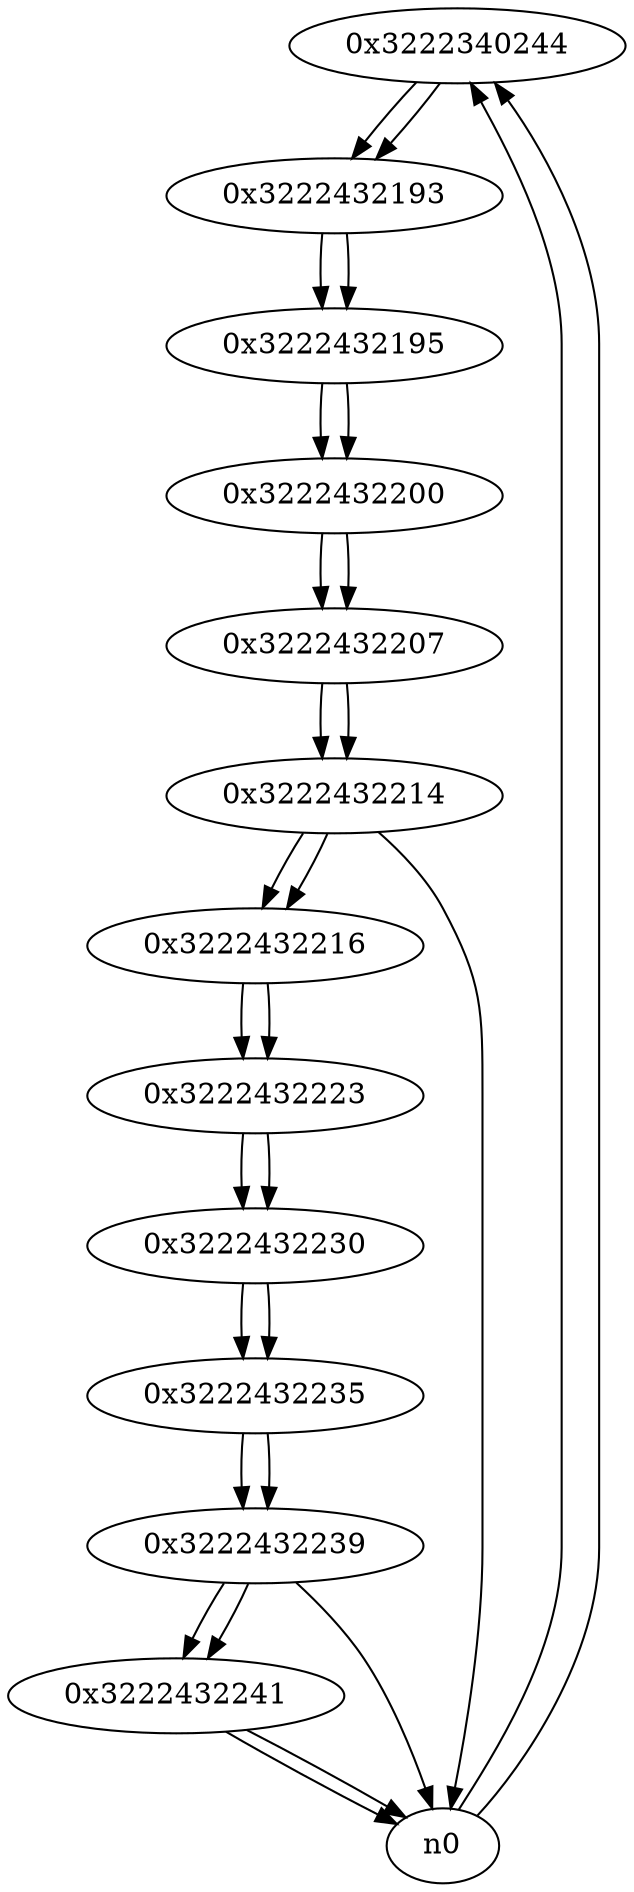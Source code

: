 digraph G{
/* nodes */
  n1 [label="0x3222340244"]
  n2 [label="0x3222432193"]
  n3 [label="0x3222432195"]
  n4 [label="0x3222432200"]
  n5 [label="0x3222432207"]
  n6 [label="0x3222432214"]
  n7 [label="0x3222432216"]
  n8 [label="0x3222432223"]
  n9 [label="0x3222432230"]
  n10 [label="0x3222432235"]
  n11 [label="0x3222432239"]
  n12 [label="0x3222432241"]
/* edges */
n1 -> n2;
n0 -> n1;
n0 -> n1;
n2 -> n3;
n1 -> n2;
n3 -> n4;
n2 -> n3;
n4 -> n5;
n3 -> n4;
n5 -> n6;
n4 -> n5;
n6 -> n7;
n6 -> n0;
n5 -> n6;
n7 -> n8;
n6 -> n7;
n8 -> n9;
n7 -> n8;
n9 -> n10;
n8 -> n9;
n10 -> n11;
n9 -> n10;
n11 -> n12;
n11 -> n0;
n10 -> n11;
n12 -> n0;
n12 -> n0;
n11 -> n12;
}
